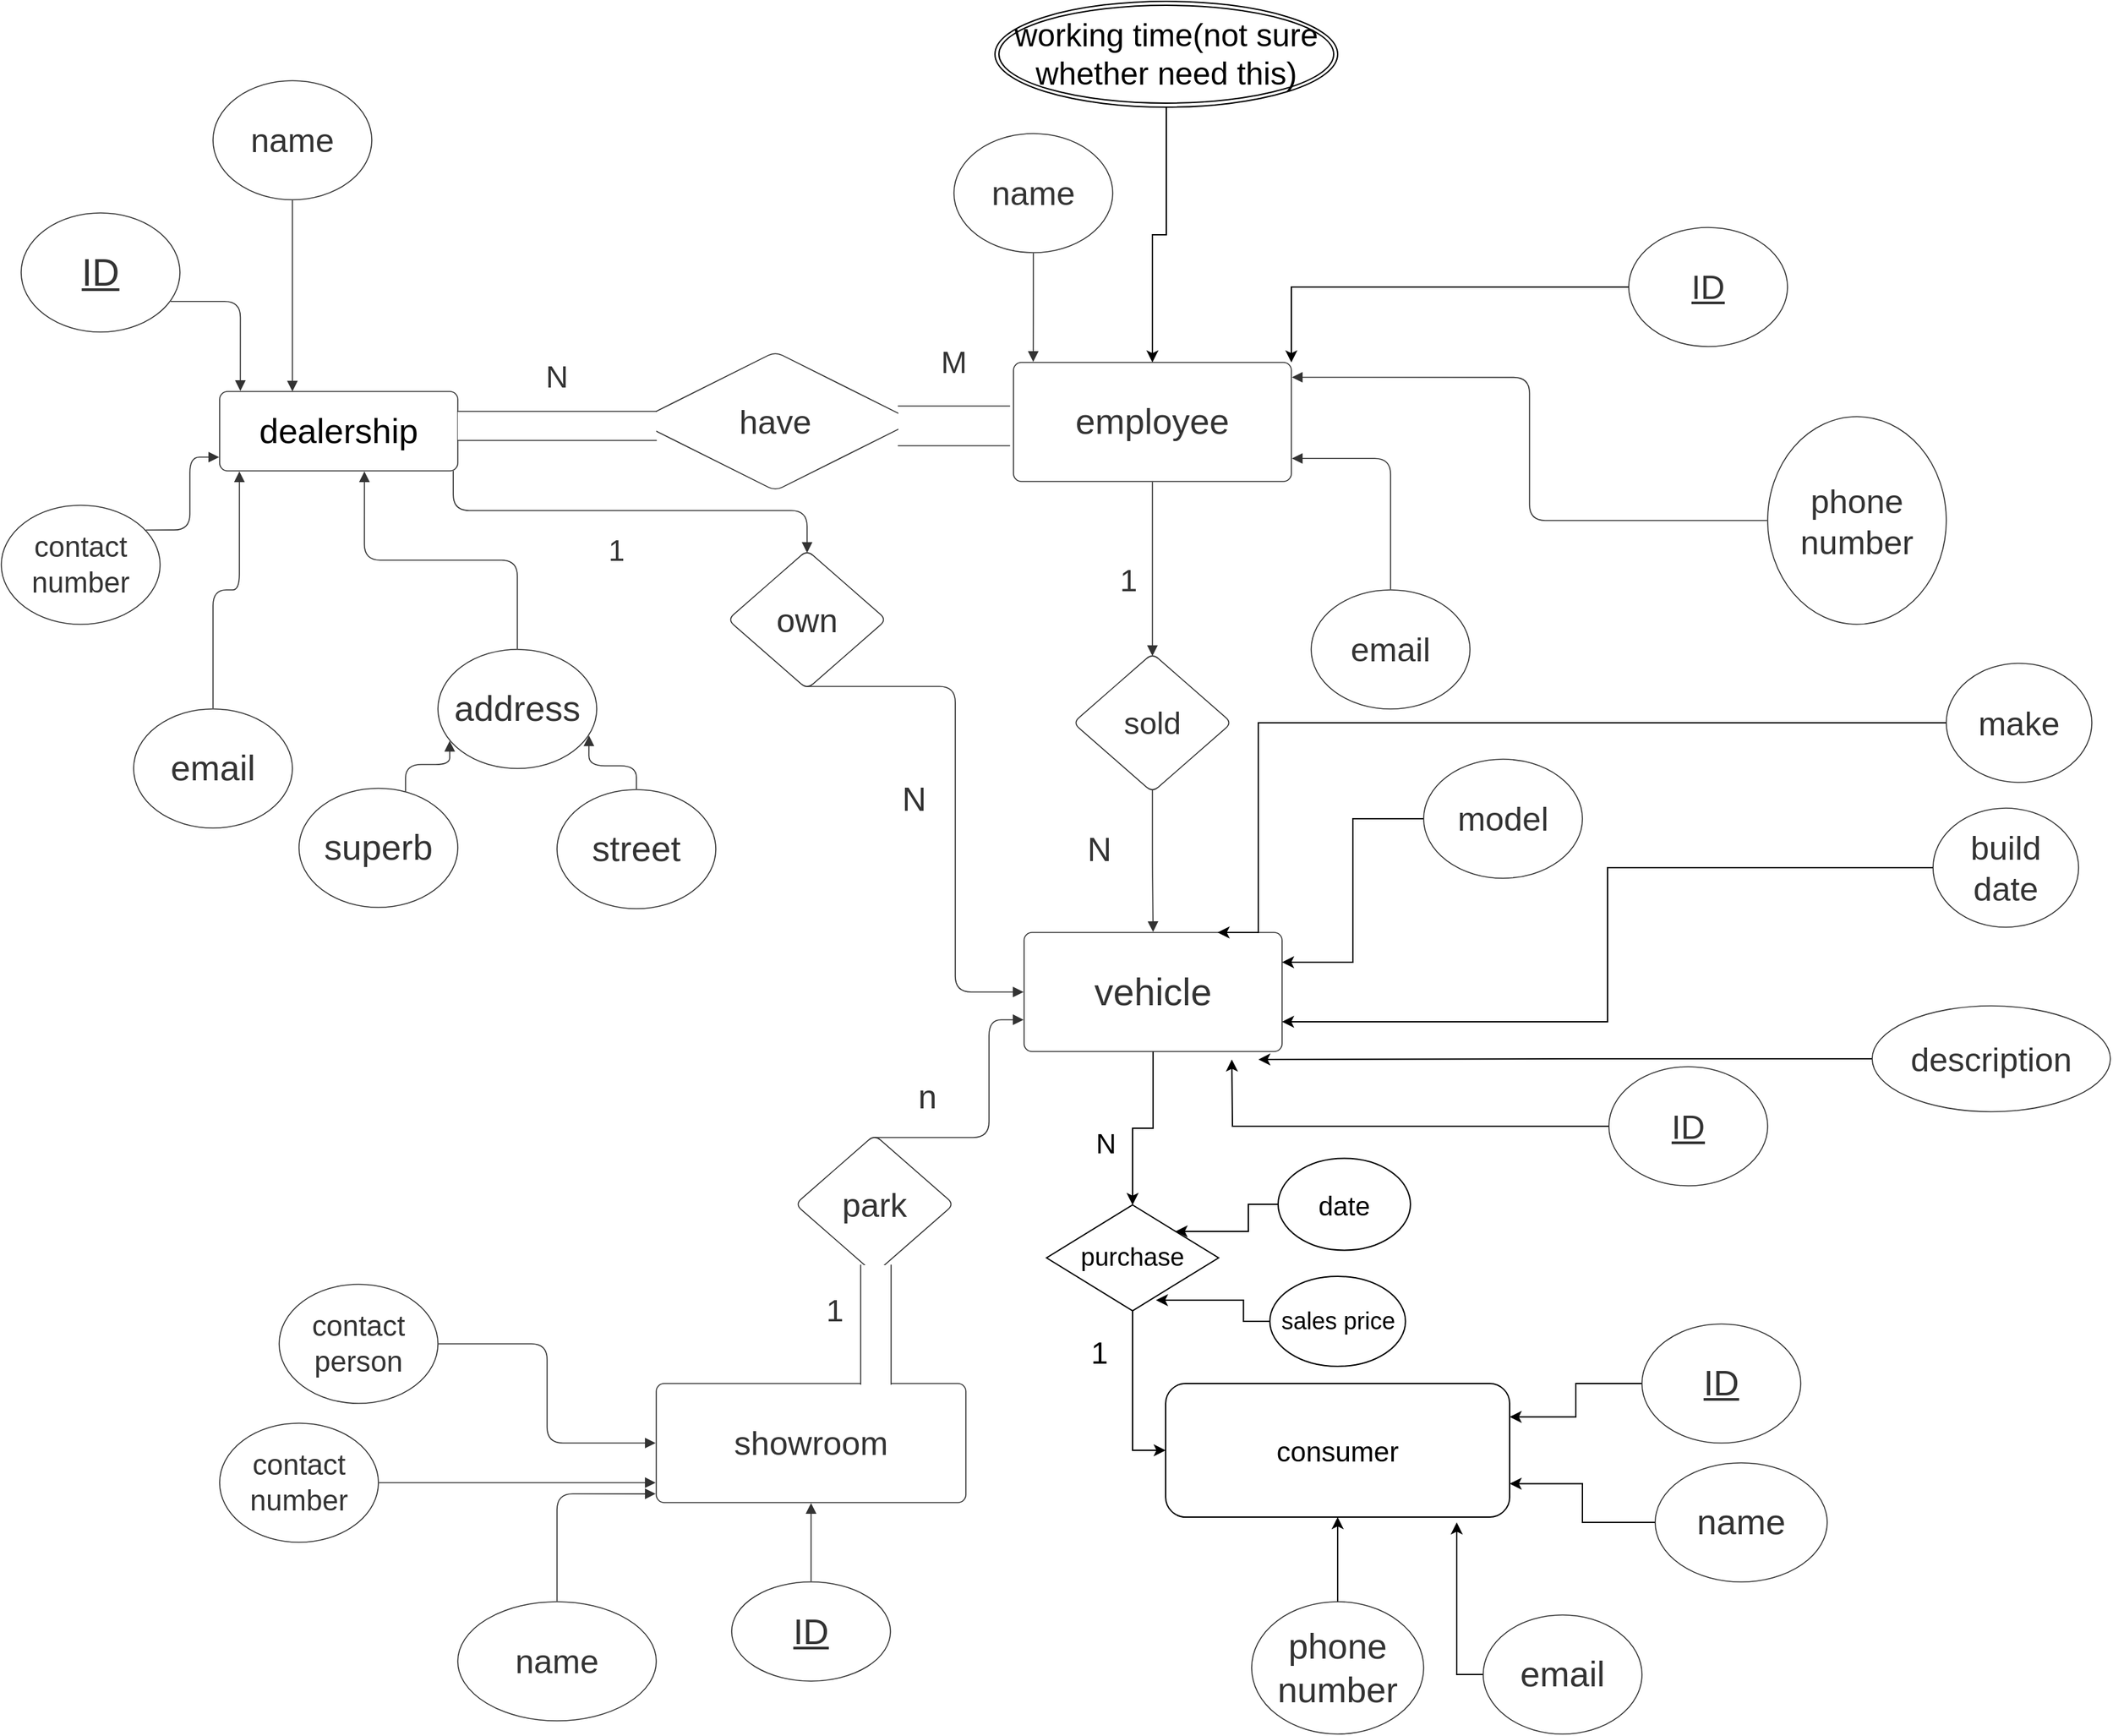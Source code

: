<mxfile compressed="true" version="14.4.3" type="github"><diagram id="wsiLkzua03WePFZRfwL0" name="Page-1"><mxGraphModel dx="1730" dy="967" grid="1" gridSize="10" guides="1" tooltips="1" connect="1" arrows="1" fold="1" page="1" pageScale="1" pageWidth="827" pageHeight="1169" math="0" shadow="0"><root><mxCell id="0"/><mxCell id="1" parent="0"/><UserObject label="dealership" lucidchartObjectId="pW.evRdNiLaB" id="jQh92n2sM1RkRJzgxfk3-35"><mxCell style="html=1;overflow=block;blockSpacing=1;whiteSpace=wrap;;whiteSpace=wrap;fontSize=26;fontColor=#000000;align=center;spacing=3.8;strokeColor=#333333;strokeOpacity=100;fillOpacity=100;rounded=1;absoluteArcSize=1;arcSize=12;fillColor=#ffffff;strokeWidth=0.8;" parent="1" vertex="1"><mxGeometry x="225" y="345" width="180" height="60" as="geometry"/></mxCell></UserObject><UserObject label="have" lucidchartObjectId="3Z.eFzX2._P_" id="jQh92n2sM1RkRJzgxfk3-36"><mxCell style="html=1;overflow=block;blockSpacing=1;whiteSpace=wrap;shape=rhombus;whiteSpace=wrap;fontSize=25.2;fontColor=#333333;align=center;spacing=3.8;strokeColor=#333333;strokeOpacity=100;fillOpacity=100;rounded=1;absoluteArcSize=1;arcSize=12;fillColor=#ffffff;strokeWidth=0.8;" parent="1" vertex="1"><mxGeometry x="540" y="315" width="210" height="105" as="geometry"/></mxCell></UserObject><UserObject label="" lucidchartObjectId="S0.e54U915XM" id="jQh92n2sM1RkRJzgxfk3-37"><mxCell style="html=1;overflow=block;blockSpacing=1;whiteSpace=wrap;shape=partialRectangle;right=0;left=0;whiteSpace=wrap;fontSize=13;align=center;spacing=0;strokeColor=#333333;strokeOpacity=100;fillOpacity=100;rounded=1;absoluteArcSize=1;arcSize=12;fillColor=#ffffff;strokeWidth=0.8;" parent="1" vertex="1"><mxGeometry x="405" y="360" width="150" height="22" as="geometry"/></mxCell></UserObject><UserObject label="name" lucidchartObjectId="M1.ex3tFfidG" id="jQh92n2sM1RkRJzgxfk3-38"><mxCell style="html=1;overflow=block;blockSpacing=1;whiteSpace=wrap;ellipse;whiteSpace=wrap;fontSize=25.2;fontColor=#333333;align=center;spacing=3.8;strokeColor=#333333;strokeOpacity=100;fillOpacity=100;rounded=1;absoluteArcSize=1;arcSize=12;fillColor=#ffffff;strokeWidth=0.8;" parent="1" vertex="1"><mxGeometry x="220" y="110" width="120" height="90" as="geometry"/></mxCell></UserObject><UserObject label="ID" lucidchartObjectId="S1.e~-xtqCdA" id="jQh92n2sM1RkRJzgxfk3-39"><mxCell style="html=1;overflow=block;blockSpacing=1;whiteSpace=wrap;ellipse;whiteSpace=wrap;fontSize=28.5;fontColor=#333333;fontStyle=4;align=center;spacing=3.8;strokeColor=#333333;strokeOpacity=100;fillOpacity=100;rounded=1;absoluteArcSize=1;arcSize=12;fillColor=#ffffff;strokeWidth=0.8;" parent="1" vertex="1"><mxGeometry x="75" y="210" width="120" height="90" as="geometry"/></mxCell></UserObject><UserObject label="contact number" lucidchartObjectId="S1.eEDJk-1Do" id="jQh92n2sM1RkRJzgxfk3-40"><mxCell style="html=1;overflow=block;blockSpacing=1;whiteSpace=wrap;ellipse;whiteSpace=wrap;fontSize=21.8;fontColor=#333333;align=center;spacing=3.8;strokeColor=#333333;strokeOpacity=100;fillOpacity=100;rounded=1;absoluteArcSize=1;arcSize=12;fillColor=#ffffff;strokeWidth=0.8;" parent="1" vertex="1"><mxGeometry x="60" y="431" width="120" height="90" as="geometry"/></mxCell></UserObject><UserObject label="" lucidchartObjectId="j2.e.~S-O51h" id="jQh92n2sM1RkRJzgxfk3-41"><mxCell style="html=1;jettySize=18;whiteSpace=wrap;fontSize=13;strokeColor=#333333;strokeOpacity=100;strokeWidth=0.8;rounded=1;arcSize=24;edgeStyle=orthogonalEdgeStyle;startArrow=none;;endArrow=block;endFill=1;;exitX=0.941;exitY=0.743;exitPerimeter=0;entryX=0.087;entryY=-0.006;entryPerimeter=0;" parent="1" source="jQh92n2sM1RkRJzgxfk3-39" target="jQh92n2sM1RkRJzgxfk3-35" edge="1"><mxGeometry width="100" height="100" relative="1" as="geometry"><Array as="points"/></mxGeometry></mxCell></UserObject><UserObject label="" lucidchartObjectId="m2.etJZYQJmL" id="jQh92n2sM1RkRJzgxfk3-42"><mxCell style="html=1;jettySize=18;whiteSpace=wrap;fontSize=13;strokeColor=#333333;strokeOpacity=100;strokeWidth=0.8;rounded=1;arcSize=24;edgeStyle=orthogonalEdgeStyle;startArrow=none;;endArrow=block;endFill=1;;exitX=0.5;exitY=1.004;exitPerimeter=0;" parent="1" source="jQh92n2sM1RkRJzgxfk3-38" edge="1"><mxGeometry width="100" height="100" relative="1" as="geometry"><Array as="points"/><mxPoint x="280" y="345" as="targetPoint"/></mxGeometry></mxCell></UserObject><UserObject label="" lucidchartObjectId="o2.e_FLLrS1x" id="jQh92n2sM1RkRJzgxfk3-43"><mxCell style="html=1;jettySize=18;whiteSpace=wrap;fontSize=13;strokeColor=#333333;strokeOpacity=100;strokeWidth=0.8;rounded=1;arcSize=24;edgeStyle=orthogonalEdgeStyle;startArrow=none;;endArrow=block;endFill=1;;exitX=0.91;exitY=0.208;exitPerimeter=0;entryX=-0.002;entryY=0.827;entryPerimeter=0;" parent="1" source="jQh92n2sM1RkRJzgxfk3-40" target="jQh92n2sM1RkRJzgxfk3-35" edge="1"><mxGeometry width="100" height="100" relative="1" as="geometry"><Array as="points"/></mxGeometry></mxCell></UserObject><UserObject label="email" lucidchartObjectId="w3.ek_q2.u-R" id="jQh92n2sM1RkRJzgxfk3-44"><mxCell style="html=1;overflow=block;blockSpacing=1;whiteSpace=wrap;ellipse;whiteSpace=wrap;fontSize=26.8;fontColor=#333333;align=center;spacing=3.8;strokeColor=#333333;strokeOpacity=100;fillOpacity=100;rounded=1;absoluteArcSize=1;arcSize=12;fillColor=#ffffff;strokeWidth=0.8;" parent="1" vertex="1"><mxGeometry x="160" y="585" width="120" height="90" as="geometry"/></mxCell></UserObject><UserObject label="address" lucidchartObjectId="w3.ei6V6ADJJ" id="jQh92n2sM1RkRJzgxfk3-45"><mxCell style="html=1;overflow=block;blockSpacing=1;whiteSpace=wrap;ellipse;whiteSpace=wrap;fontSize=26.8;fontColor=#333333;align=center;spacing=3.8;strokeColor=#333333;strokeOpacity=100;fillOpacity=100;rounded=1;absoluteArcSize=1;arcSize=12;fillColor=#ffffff;strokeWidth=0.8;" parent="1" vertex="1"><mxGeometry x="390" y="540" width="120" height="90" as="geometry"/></mxCell></UserObject><UserObject label="" lucidchartObjectId="W3.eaIsW6g4y" id="jQh92n2sM1RkRJzgxfk3-46"><mxCell style="html=1;jettySize=18;whiteSpace=wrap;fontSize=13;strokeColor=#333333;strokeOpacity=100;strokeWidth=0.8;rounded=1;arcSize=24;edgeStyle=orthogonalEdgeStyle;startArrow=none;;endArrow=block;endFill=1;;exitX=0.5;exitY=-0.004;exitPerimeter=0;entryX=0.083;entryY=1.006;entryPerimeter=0;" parent="1" source="jQh92n2sM1RkRJzgxfk3-44" target="jQh92n2sM1RkRJzgxfk3-35" edge="1"><mxGeometry width="100" height="100" relative="1" as="geometry"><Array as="points"/></mxGeometry></mxCell></UserObject><UserObject label="" lucidchartObjectId="03.e4Td~cQEk" id="jQh92n2sM1RkRJzgxfk3-47"><mxCell style="html=1;jettySize=18;whiteSpace=wrap;fontSize=13;strokeColor=#333333;strokeOpacity=100;strokeWidth=0.8;rounded=1;arcSize=24;edgeStyle=orthogonalEdgeStyle;startArrow=none;;endArrow=block;endFill=1;;exitX=0.5;exitY=-0.004;exitPerimeter=0;entryX=0.608;entryY=1.006;entryPerimeter=0;" parent="1" source="jQh92n2sM1RkRJzgxfk3-45" target="jQh92n2sM1RkRJzgxfk3-35" edge="1"><mxGeometry width="100" height="100" relative="1" as="geometry"><Array as="points"/></mxGeometry></mxCell></UserObject><UserObject label="superb" lucidchartObjectId="w5.e0JowXJe6" id="jQh92n2sM1RkRJzgxfk3-48"><mxCell style="html=1;overflow=block;blockSpacing=1;whiteSpace=wrap;ellipse;whiteSpace=wrap;fontSize=26.8;fontColor=#333333;align=center;spacing=3.8;strokeColor=#333333;strokeOpacity=100;fillOpacity=100;rounded=1;absoluteArcSize=1;arcSize=12;fillColor=#ffffff;strokeWidth=0.8;" parent="1" vertex="1"><mxGeometry x="285" y="645" width="120" height="90" as="geometry"/></mxCell></UserObject><UserObject label="street" lucidchartObjectId="w5.eH4u021p-" id="jQh92n2sM1RkRJzgxfk3-49"><mxCell style="html=1;overflow=block;blockSpacing=1;whiteSpace=wrap;ellipse;whiteSpace=wrap;fontSize=26.8;fontColor=#333333;align=center;spacing=3.8;strokeColor=#333333;strokeOpacity=100;fillOpacity=100;rounded=1;absoluteArcSize=1;arcSize=12;fillColor=#ffffff;strokeWidth=0.8;" parent="1" vertex="1"><mxGeometry x="480" y="646" width="120" height="90" as="geometry"/></mxCell></UserObject><UserObject label="" lucidchartObjectId="N5.eKm9ay9Cd" id="jQh92n2sM1RkRJzgxfk3-50"><mxCell style="html=1;jettySize=18;whiteSpace=wrap;fontSize=13;strokeColor=#333333;strokeOpacity=100;strokeWidth=0.8;rounded=1;arcSize=24;edgeStyle=orthogonalEdgeStyle;startArrow=none;;endArrow=block;endFill=1;;exitX=0.671;exitY=0.026;exitPerimeter=0;entryX=0.074;entryY=0.768;entryPerimeter=0;" parent="1" source="jQh92n2sM1RkRJzgxfk3-48" target="jQh92n2sM1RkRJzgxfk3-45" edge="1"><mxGeometry width="100" height="100" relative="1" as="geometry"><Array as="points"/></mxGeometry></mxCell></UserObject><UserObject label="" lucidchartObjectId="P5.e8~6sJzn_" id="jQh92n2sM1RkRJzgxfk3-51"><mxCell style="html=1;jettySize=18;whiteSpace=wrap;fontSize=13;strokeColor=#333333;strokeOpacity=100;strokeWidth=0.8;rounded=1;arcSize=24;edgeStyle=orthogonalEdgeStyle;startArrow=none;;endArrow=block;endFill=1;;exitX=0.5;exitY=-0.004;exitPerimeter=0;entryX=0.951;entryY=0.723;entryPerimeter=0;" parent="1" source="jQh92n2sM1RkRJzgxfk3-49" target="jQh92n2sM1RkRJzgxfk3-45" edge="1"><mxGeometry width="100" height="100" relative="1" as="geometry"><Array as="points"/></mxGeometry></mxCell></UserObject><UserObject label="employee" lucidchartObjectId="A6.eMcZ89faj" id="jQh92n2sM1RkRJzgxfk3-52"><mxCell style="html=1;overflow=block;blockSpacing=1;whiteSpace=wrap;;whiteSpace=wrap;fontSize=26.8;fontColor=#333333;align=center;spacing=3.8;strokeColor=#333333;strokeOpacity=100;fillOpacity=100;rounded=1;absoluteArcSize=1;arcSize=12;fillColor=#ffffff;strokeWidth=0.8;" parent="1" vertex="1"><mxGeometry x="825" y="323" width="210" height="90" as="geometry"/></mxCell></UserObject><UserObject label="phone number" lucidchartObjectId="-7.eYbdwmokW" id="jQh92n2sM1RkRJzgxfk3-53"><mxCell style="html=1;overflow=block;blockSpacing=1;whiteSpace=wrap;ellipse;whiteSpace=wrap;fontSize=25.2;fontColor=#333333;align=center;spacing=3.8;strokeColor=#333333;strokeOpacity=100;fillOpacity=100;rounded=1;absoluteArcSize=1;arcSize=12;fillColor=#ffffff;strokeWidth=0.8;" parent="1" vertex="1"><mxGeometry x="1395" y="364" width="135" height="157" as="geometry"/></mxCell></UserObject><UserObject label="name" lucidchartObjectId="_7.ei-V9S7Zf" id="jQh92n2sM1RkRJzgxfk3-54"><mxCell style="html=1;overflow=block;blockSpacing=1;whiteSpace=wrap;ellipse;whiteSpace=wrap;fontSize=25.2;fontColor=#333333;align=center;spacing=3.8;strokeColor=#333333;strokeOpacity=100;fillOpacity=100;rounded=1;absoluteArcSize=1;arcSize=12;fillColor=#ffffff;strokeWidth=0.8;" parent="1" vertex="1"><mxGeometry x="780" y="150" width="120" height="90" as="geometry"/></mxCell></UserObject><mxCell id="Tyrosy7OpjROX-D213TS-10" style="edgeStyle=orthogonalEdgeStyle;rounded=0;orthogonalLoop=1;jettySize=auto;html=1;entryX=1;entryY=0;entryDx=0;entryDy=0;" parent="1" source="jQh92n2sM1RkRJzgxfk3-55" target="jQh92n2sM1RkRJzgxfk3-52" edge="1"><mxGeometry relative="1" as="geometry"/></mxCell><UserObject label="ID" lucidchartObjectId="_7.egK0igyg5" id="jQh92n2sM1RkRJzgxfk3-55"><mxCell style="html=1;overflow=block;blockSpacing=1;whiteSpace=wrap;ellipse;whiteSpace=wrap;fontSize=25.2;fontColor=#333333;fontStyle=4;align=center;spacing=3.8;strokeColor=#333333;strokeOpacity=100;fillOpacity=100;rounded=1;absoluteArcSize=1;arcSize=12;fillColor=#ffffff;strokeWidth=0.8;" parent="1" vertex="1"><mxGeometry x="1290" y="221" width="120" height="90" as="geometry"/></mxCell></UserObject><UserObject label="" lucidchartObjectId="n8.eD0uzbk7i" id="jQh92n2sM1RkRJzgxfk3-56"><mxCell style="html=1;jettySize=18;whiteSpace=wrap;fontSize=13;strokeColor=#333333;strokeOpacity=100;strokeWidth=0.8;rounded=1;arcSize=24;edgeStyle=orthogonalEdgeStyle;startArrow=none;;endArrow=block;endFill=1;;exitX=0.5;exitY=1.004;exitPerimeter=0;entryX=0.071;entryY=-0.004;entryPerimeter=0;" parent="1" source="jQh92n2sM1RkRJzgxfk3-54" target="jQh92n2sM1RkRJzgxfk3-52" edge="1"><mxGeometry width="100" height="100" relative="1" as="geometry"><Array as="points"/></mxGeometry></mxCell></UserObject><UserObject label="email" lucidchartObjectId="J8.eF0yAjRCl" id="jQh92n2sM1RkRJzgxfk3-58"><mxCell style="html=1;overflow=block;blockSpacing=1;whiteSpace=wrap;ellipse;whiteSpace=wrap;fontSize=25.2;fontColor=#333333;align=center;spacing=3.8;strokeColor=#333333;strokeOpacity=100;fillOpacity=100;rounded=1;absoluteArcSize=1;arcSize=12;fillColor=#ffffff;strokeWidth=0.8;" parent="1" vertex="1"><mxGeometry x="1050" y="495" width="120" height="90" as="geometry"/></mxCell></UserObject><UserObject label="" lucidchartObjectId="O8.e3~mic8Kp" id="jQh92n2sM1RkRJzgxfk3-59"><mxCell style="html=1;jettySize=18;whiteSpace=wrap;fontSize=13;strokeColor=#333333;strokeOpacity=100;strokeWidth=0.8;rounded=1;arcSize=24;edgeStyle=orthogonalEdgeStyle;startArrow=none;;endArrow=block;endFill=1;;exitX=-0.003;exitY=0.5;exitPerimeter=0;entryX=1.002;entryY=0.125;entryPerimeter=0;" parent="1" source="jQh92n2sM1RkRJzgxfk3-53" target="jQh92n2sM1RkRJzgxfk3-52" edge="1"><mxGeometry width="100" height="100" relative="1" as="geometry"><Array as="points"/></mxGeometry></mxCell></UserObject><UserObject label="" lucidchartObjectId="R8.eDTQ_FR2." id="jQh92n2sM1RkRJzgxfk3-60"><mxCell style="html=1;jettySize=18;whiteSpace=wrap;fontSize=13;strokeColor=#333333;strokeOpacity=100;strokeWidth=0.8;rounded=1;arcSize=24;edgeStyle=orthogonalEdgeStyle;startArrow=none;;endArrow=block;endFill=1;;exitX=0.5;exitY=-0.004;exitPerimeter=0;entryX=1.002;entryY=0.807;entryPerimeter=0;" parent="1" source="jQh92n2sM1RkRJzgxfk3-58" target="jQh92n2sM1RkRJzgxfk3-52" edge="1"><mxGeometry width="100" height="100" relative="1" as="geometry"><Array as="points"/></mxGeometry></mxCell></UserObject><UserObject label="N" lucidchartObjectId="t9.ewU4IhKmj" id="jQh92n2sM1RkRJzgxfk3-61"><mxCell style="html=1;overflow=block;blockSpacing=1;whiteSpace=wrap;;whiteSpace=wrap;fontSize=23.5;fontColor=#333333;align=center;spacing=3.8;strokeOpacity=0;fillOpacity=0;rounded=1;absoluteArcSize=1;arcSize=12;fillColor=#ffffff;strokeWidth=0.8;" parent="1" vertex="1"><mxGeometry x="390" y="311" width="180" height="45" as="geometry"/></mxCell></UserObject><UserObject label="M" lucidchartObjectId="O-.ey96D_Jqe" id="jQh92n2sM1RkRJzgxfk3-62"><mxCell style="html=1;overflow=block;blockSpacing=1;whiteSpace=wrap;;whiteSpace=wrap;fontSize=23.5;fontColor=#333333;align=center;spacing=3.8;strokeOpacity=0;fillOpacity=0;rounded=1;absoluteArcSize=1;arcSize=12;fillColor=#ffffff;strokeWidth=0.8;" parent="1" vertex="1"><mxGeometry x="690" y="300" width="180" height="45" as="geometry"/></mxCell></UserObject><UserObject label="sold " lucidchartObjectId="e..ephbX9Gx7" id="jQh92n2sM1RkRJzgxfk3-63"><mxCell style="html=1;overflow=block;blockSpacing=1;whiteSpace=wrap;shape=rhombus;whiteSpace=wrap;fontSize=23.5;fontColor=#333333;align=center;spacing=3.8;strokeColor=#333333;strokeOpacity=100;fillOpacity=100;rounded=1;absoluteArcSize=1;arcSize=12;fillColor=#ffffff;strokeWidth=0.8;" parent="1" vertex="1"><mxGeometry x="870" y="543" width="120" height="105" as="geometry"/></mxCell></UserObject><UserObject label="" lucidchartObjectId="G..eeRZCehdf" id="jQh92n2sM1RkRJzgxfk3-64"><mxCell style="html=1;jettySize=18;whiteSpace=wrap;fontSize=13;strokeColor=#333333;strokeOpacity=100;strokeWidth=0.8;rounded=1;arcSize=24;edgeStyle=orthogonalEdgeStyle;startArrow=none;;endArrow=block;endFill=1;;exitX=0.5;exitY=1.004;exitPerimeter=0;entryX=0.5;entryY=0.019;entryPerimeter=0;" parent="1" source="jQh92n2sM1RkRJzgxfk3-52" target="jQh92n2sM1RkRJzgxfk3-63" edge="1"><mxGeometry width="100" height="100" relative="1" as="geometry"><Array as="points"/></mxGeometry></mxCell></UserObject><mxCell id="jQh92n2sM1RkRJzgxfk3-114" style="edgeStyle=orthogonalEdgeStyle;rounded=0;orthogonalLoop=1;jettySize=auto;html=1;entryX=0.5;entryY=0;entryDx=0;entryDy=0;" parent="1" source="jQh92n2sM1RkRJzgxfk3-65" target="jQh92n2sM1RkRJzgxfk3-113" edge="1"><mxGeometry relative="1" as="geometry"/></mxCell><UserObject label="vehicle" lucidchartObjectId="W..eDz8qQ3Hi" id="jQh92n2sM1RkRJzgxfk3-65"><mxCell style="html=1;overflow=block;blockSpacing=1;whiteSpace=wrap;;whiteSpace=wrap;fontSize=28.5;fontColor=#333333;align=center;spacing=3.8;strokeColor=#333333;strokeOpacity=100;fillOpacity=100;rounded=1;absoluteArcSize=1;arcSize=12;fillColor=#ffffff;strokeWidth=0.8;" parent="1" vertex="1"><mxGeometry x="833" y="754" width="195" height="90" as="geometry"/></mxCell></UserObject><UserObject label="" lucidchartObjectId="F~.eSY9hvX35" id="jQh92n2sM1RkRJzgxfk3-66"><mxCell style="html=1;jettySize=18;whiteSpace=wrap;fontSize=13;strokeColor=#333333;strokeOpacity=100;strokeWidth=0.8;rounded=1;arcSize=24;edgeStyle=orthogonalEdgeStyle;startArrow=none;;endArrow=block;endFill=1;;exitX=0.5;exitY=0.981;exitPerimeter=0;entryX=0.5;entryY=-0.004;entryPerimeter=0;" parent="1" source="jQh92n2sM1RkRJzgxfk3-63" target="jQh92n2sM1RkRJzgxfk3-65" edge="1"><mxGeometry width="100" height="100" relative="1" as="geometry"><Array as="points"/></mxGeometry></mxCell></UserObject><UserObject label="1" lucidchartObjectId="K~.ew0BPBfI9" id="jQh92n2sM1RkRJzgxfk3-67"><mxCell style="html=1;overflow=block;blockSpacing=1;whiteSpace=wrap;;whiteSpace=wrap;fontSize=23.5;fontColor=#333333;align=center;spacing=3.8;strokeOpacity=0;fillOpacity=0;rounded=1;absoluteArcSize=1;arcSize=12;fillColor=#ffffff;strokeWidth=0.8;" parent="1" vertex="1"><mxGeometry x="822" y="465" width="180" height="45" as="geometry"/></mxCell></UserObject><UserObject label="N" lucidchartObjectId="U~.eEdxYOtPp" id="jQh92n2sM1RkRJzgxfk3-68"><mxCell style="html=1;overflow=block;blockSpacing=1;whiteSpace=wrap;;whiteSpace=wrap;fontSize=25.2;fontColor=#333333;align=center;spacing=3.8;strokeOpacity=0;fillOpacity=0;rounded=1;absoluteArcSize=1;arcSize=12;fillColor=#ffffff;strokeWidth=0.8;" parent="1" vertex="1"><mxGeometry x="800" y="668" width="180" height="45" as="geometry"/></mxCell></UserObject><UserObject label="own" lucidchartObjectId="Db~eetmYiF4q" id="jQh92n2sM1RkRJzgxfk3-69"><mxCell style="html=1;overflow=block;blockSpacing=1;whiteSpace=wrap;shape=rhombus;whiteSpace=wrap;fontSize=25.2;fontColor=#333333;align=center;spacing=3.8;strokeColor=#333333;strokeOpacity=100;fillOpacity=100;rounded=1;absoluteArcSize=1;arcSize=12;fillColor=#ffffff;strokeWidth=0.8;" parent="1" vertex="1"><mxGeometry x="609" y="465" width="120" height="105" as="geometry"/></mxCell></UserObject><UserObject label="" lucidchartObjectId="Wb~e~qnB~G-1" id="jQh92n2sM1RkRJzgxfk3-70"><mxCell style="html=1;jettySize=18;whiteSpace=wrap;fontSize=13;strokeColor=#333333;strokeOpacity=100;strokeWidth=0.8;rounded=1;arcSize=24;edgeStyle=orthogonalEdgeStyle;startArrow=none;;endArrow=block;endFill=1;;exitX=0.981;exitY=0.997;exitPerimeter=0;entryX=0.5;entryY=0.019;entryPerimeter=0;" parent="1" source="jQh92n2sM1RkRJzgxfk3-35" target="jQh92n2sM1RkRJzgxfk3-69" edge="1"><mxGeometry width="100" height="100" relative="1" as="geometry"><Array as="points"/></mxGeometry></mxCell></UserObject><UserObject label="" lucidchartObjectId="7b~edS5fRX~u" id="jQh92n2sM1RkRJzgxfk3-71"><mxCell style="html=1;jettySize=18;whiteSpace=wrap;fontSize=13;strokeColor=#333333;strokeOpacity=100;strokeWidth=0.8;rounded=1;arcSize=24;edgeStyle=orthogonalEdgeStyle;startArrow=none;;endArrow=block;endFill=1;;exitX=0.5;exitY=0.981;exitPerimeter=0;entryX=-0.002;entryY=0.5;entryPerimeter=0;" parent="1" source="jQh92n2sM1RkRJzgxfk3-69" target="jQh92n2sM1RkRJzgxfk3-65" edge="1"><mxGeometry width="100" height="100" relative="1" as="geometry"><Array as="points"/></mxGeometry></mxCell></UserObject><UserObject label="1" lucidchartObjectId="jc~eCV4YAbyk" id="jQh92n2sM1RkRJzgxfk3-72"><mxCell style="html=1;overflow=block;blockSpacing=1;whiteSpace=wrap;;whiteSpace=wrap;fontSize=21.8;fontColor=#333333;align=center;spacing=3.8;strokeOpacity=0;fillOpacity=0;rounded=1;absoluteArcSize=1;arcSize=12;fillColor=#ffffff;strokeWidth=0.8;" parent="1" vertex="1"><mxGeometry x="435" y="443" width="180" height="45" as="geometry"/></mxCell></UserObject><UserObject label="N" lucidchartObjectId="nc~e8zBb4RhD" id="jQh92n2sM1RkRJzgxfk3-73"><mxCell style="html=1;overflow=block;blockSpacing=1;whiteSpace=wrap;;whiteSpace=wrap;fontSize=25.2;fontColor=#333333;align=center;spacing=3.8;strokeOpacity=0;fillOpacity=0;rounded=1;absoluteArcSize=1;arcSize=12;fillColor=#ffffff;strokeWidth=0.8;" parent="1" vertex="1"><mxGeometry x="660" y="630" width="180" height="45" as="geometry"/></mxCell></UserObject><UserObject label="showroom" lucidchartObjectId="Nq~e.EFPAQFR" id="jQh92n2sM1RkRJzgxfk3-74"><mxCell style="html=1;overflow=block;blockSpacing=1;whiteSpace=wrap;;whiteSpace=wrap;fontSize=25.2;fontColor=#333333;align=center;spacing=3.8;strokeColor=#333333;strokeOpacity=100;fillOpacity=100;rounded=1;absoluteArcSize=1;arcSize=12;fillColor=#ffffff;strokeWidth=0.8;" parent="1" vertex="1"><mxGeometry x="555" y="1095" width="234" height="90" as="geometry"/></mxCell></UserObject><UserObject label="contact person" lucidchartObjectId="ar~eRlunj-pu" id="jQh92n2sM1RkRJzgxfk3-75"><mxCell style="html=1;overflow=block;blockSpacing=1;whiteSpace=wrap;ellipse;whiteSpace=wrap;fontSize=21.8;fontColor=#333333;align=center;spacing=3.8;strokeColor=#333333;strokeOpacity=100;fillOpacity=100;rounded=1;absoluteArcSize=1;arcSize=12;fillColor=#ffffff;strokeWidth=0.8;" parent="1" vertex="1"><mxGeometry x="270" y="1020" width="120" height="90" as="geometry"/></mxCell></UserObject><UserObject label="ID" lucidchartObjectId="dr~eGATyYc2W" id="jQh92n2sM1RkRJzgxfk3-76"><mxCell style="html=1;overflow=block;blockSpacing=1;whiteSpace=wrap;ellipse;whiteSpace=wrap;fontSize=26.8;fontColor=#333333;fontStyle=4;align=center;spacing=3.8;strokeColor=#333333;strokeOpacity=100;fillOpacity=100;rounded=1;absoluteArcSize=1;arcSize=12;fillColor=#ffffff;strokeWidth=0.8;" parent="1" vertex="1"><mxGeometry x="612" y="1245" width="120" height="75" as="geometry"/></mxCell></UserObject><UserObject label="name" lucidchartObjectId="er~e3pFw7BZX" id="jQh92n2sM1RkRJzgxfk3-77"><mxCell style="html=1;overflow=block;blockSpacing=1;whiteSpace=wrap;ellipse;whiteSpace=wrap;fontSize=25.2;fontColor=#333333;align=center;spacing=3.8;strokeColor=#333333;strokeOpacity=100;fillOpacity=100;rounded=1;absoluteArcSize=1;arcSize=12;fillColor=#ffffff;strokeWidth=0.8;" parent="1" vertex="1"><mxGeometry x="405" y="1260" width="150" height="90" as="geometry"/></mxCell></UserObject><UserObject label="" lucidchartObjectId="3s~eJpqCCnya" id="jQh92n2sM1RkRJzgxfk3-78"><mxCell style="html=1;jettySize=18;whiteSpace=wrap;fontSize=13;strokeColor=#333333;strokeOpacity=100;strokeWidth=0.8;rounded=1;arcSize=24;edgeStyle=orthogonalEdgeStyle;startArrow=none;;endArrow=block;endFill=1;;exitX=0.5;exitY=-0.004;exitPerimeter=0;entryX=-0.002;entryY=0.927;entryPerimeter=0;" parent="1" source="jQh92n2sM1RkRJzgxfk3-77" target="jQh92n2sM1RkRJzgxfk3-74" edge="1"><mxGeometry width="100" height="100" relative="1" as="geometry"><Array as="points"/></mxGeometry></mxCell></UserObject><UserObject label="" lucidchartObjectId="_s~eeR.tPQaQ" id="jQh92n2sM1RkRJzgxfk3-79"><mxCell style="html=1;jettySize=18;whiteSpace=wrap;fontSize=13;strokeColor=#333333;strokeOpacity=100;strokeWidth=0.8;rounded=1;arcSize=24;edgeStyle=orthogonalEdgeStyle;startArrow=none;;endArrow=block;endFill=1;;exitX=0.5;exitY=-0.005;exitPerimeter=0;entryX=0.5;entryY=1.004;entryPerimeter=0;" parent="1" source="jQh92n2sM1RkRJzgxfk3-76" target="jQh92n2sM1RkRJzgxfk3-74" edge="1"><mxGeometry width="100" height="100" relative="1" as="geometry"><Array as="points"/></mxGeometry></mxCell></UserObject><UserObject label="" lucidchartObjectId="Wt~e5ku5RECb" id="jQh92n2sM1RkRJzgxfk3-80"><mxCell style="html=1;jettySize=18;whiteSpace=wrap;fontSize=13;strokeColor=#333333;strokeOpacity=100;strokeWidth=0.8;rounded=1;arcSize=24;edgeStyle=orthogonalEdgeStyle;startArrow=none;;endArrow=block;endFill=1;;exitX=1.003;exitY=0.5;exitPerimeter=0;entryX=-0.002;entryY=0.5;entryPerimeter=0;" parent="1" source="jQh92n2sM1RkRJzgxfk3-75" target="jQh92n2sM1RkRJzgxfk3-74" edge="1"><mxGeometry width="100" height="100" relative="1" as="geometry"><Array as="points"/></mxGeometry></mxCell></UserObject><UserObject label="contact number" lucidchartObjectId="2t~erSeZ0sGq" id="jQh92n2sM1RkRJzgxfk3-81"><mxCell style="html=1;overflow=block;blockSpacing=1;whiteSpace=wrap;ellipse;whiteSpace=wrap;fontSize=21.8;fontColor=#333333;align=center;spacing=3.8;strokeColor=#333333;strokeOpacity=100;fillOpacity=100;rounded=1;absoluteArcSize=1;arcSize=12;fillColor=#ffffff;strokeWidth=0.8;" parent="1" vertex="1"><mxGeometry x="225" y="1125" width="120" height="90" as="geometry"/></mxCell></UserObject><UserObject label="" lucidchartObjectId="iu~e6qRuTmtE" id="jQh92n2sM1RkRJzgxfk3-82"><mxCell style="html=1;jettySize=18;whiteSpace=wrap;fontSize=13;strokeColor=#333333;strokeOpacity=100;strokeWidth=0.8;rounded=1;arcSize=24;edgeStyle=orthogonalEdgeStyle;startArrow=none;;endArrow=block;endFill=1;;exitX=1.003;exitY=0.5;exitPerimeter=0;entryX=-0.002;entryY=0.833;entryPerimeter=0;" parent="1" source="jQh92n2sM1RkRJzgxfk3-81" target="jQh92n2sM1RkRJzgxfk3-74" edge="1"><mxGeometry width="100" height="100" relative="1" as="geometry"><Array as="points"/></mxGeometry></mxCell></UserObject><UserObject label="park" lucidchartObjectId="Hu~eMSXJQL5-" id="jQh92n2sM1RkRJzgxfk3-83"><mxCell style="html=1;overflow=block;blockSpacing=1;whiteSpace=wrap;shape=rhombus;whiteSpace=wrap;fontSize=25.2;fontColor=#333333;align=center;spacing=3.8;strokeColor=#333333;strokeOpacity=100;fillOpacity=100;rounded=1;absoluteArcSize=1;arcSize=12;fillColor=#ffffff;strokeWidth=0.8;" parent="1" vertex="1"><mxGeometry x="660" y="907" width="120" height="105" as="geometry"/></mxCell></UserObject><UserObject label="" lucidchartObjectId="Ku~ef6pHybCk" id="jQh92n2sM1RkRJzgxfk3-84"><mxCell style="html=1;jettySize=18;whiteSpace=wrap;fontSize=13;strokeColor=#333333;strokeOpacity=100;strokeWidth=0.8;rounded=1;arcSize=24;edgeStyle=orthogonalEdgeStyle;startArrow=none;;endArrow=block;endFill=1;;exitX=0.5;exitY=0.019;exitPerimeter=0;entryX=-0.002;entryY=0.733;entryPerimeter=0;" parent="1" source="jQh92n2sM1RkRJzgxfk3-83" target="jQh92n2sM1RkRJzgxfk3-65" edge="1"><mxGeometry width="100" height="100" relative="1" as="geometry"><Array as="points"/></mxGeometry></mxCell></UserObject><UserObject label="n" lucidchartObjectId="Av~eqg6oJwcu" id="jQh92n2sM1RkRJzgxfk3-85"><mxCell style="html=1;overflow=block;blockSpacing=1;whiteSpace=wrap;;whiteSpace=wrap;fontSize=25.2;fontColor=#333333;align=center;spacing=3.8;strokeOpacity=0;fillOpacity=0;rounded=1;absoluteArcSize=1;arcSize=12;fillColor=#ffffff;strokeWidth=0.8;" parent="1" vertex="1"><mxGeometry x="670" y="855.5" width="180" height="45" as="geometry"/></mxCell></UserObject><UserObject label="1" lucidchartObjectId="Ev~e2~ZZ1lnN" id="jQh92n2sM1RkRJzgxfk3-86"><mxCell style="html=1;overflow=block;blockSpacing=1;whiteSpace=wrap;;whiteSpace=wrap;fontSize=23.5;fontColor=#333333;align=center;spacing=3.8;strokeOpacity=0;fillOpacity=0;rounded=1;absoluteArcSize=1;arcSize=12;fillColor=#ffffff;strokeWidth=0.8;" parent="1" vertex="1"><mxGeometry x="600" y="1017" width="180" height="45" as="geometry"/></mxCell></UserObject><UserObject label="" lucidchartObjectId="Oy~e5dYixe93" id="jQh92n2sM1RkRJzgxfk3-87"><mxCell style="html=1;overflow=block;blockSpacing=1;whiteSpace=wrap;shape=partialRectangle;right=0;left=0;whiteSpace=wrap;fontSize=13;align=center;spacing=0;strokeColor=#333333;strokeOpacity=100;fillOpacity=100;rounded=1;absoluteArcSize=1;arcSize=12;rotation=90;fillColor=#ffffff;strokeWidth=0.8;" parent="1" vertex="1"><mxGeometry x="676" y="1039" width="90" height="23" as="geometry"/></mxCell></UserObject><UserObject label="" lucidchartObjectId="wA~eggeAP~p_" id="jQh92n2sM1RkRJzgxfk3-88"><mxCell style="html=1;overflow=block;blockSpacing=1;whiteSpace=wrap;shape=partialRectangle;right=0;left=0;whiteSpace=wrap;fontSize=13;align=center;spacing=0;strokeColor=#333333;strokeOpacity=100;fillOpacity=100;rounded=1;absoluteArcSize=1;arcSize=12;fillColor=#ffffff;strokeWidth=0.8;" parent="1" vertex="1"><mxGeometry x="738" y="356" width="84" height="30" as="geometry"/></mxCell></UserObject><mxCell id="jQh92n2sM1RkRJzgxfk3-99" style="edgeStyle=orthogonalEdgeStyle;rounded=0;orthogonalLoop=1;jettySize=auto;html=1;entryX=1;entryY=0.75;entryDx=0;entryDy=0;" parent="1" source="jQh92n2sM1RkRJzgxfk3-89" target="jQh92n2sM1RkRJzgxfk3-65" edge="1"><mxGeometry relative="1" as="geometry"/></mxCell><UserObject label="build date" lucidchartObjectId="iC~e6mNWFcpF" id="jQh92n2sM1RkRJzgxfk3-89"><mxCell style="html=1;overflow=block;blockSpacing=1;whiteSpace=wrap;ellipse;whiteSpace=wrap;fontSize=25.2;fontColor=#333333;align=center;spacing=3.8;strokeColor=#333333;strokeOpacity=100;fillOpacity=100;rounded=1;absoluteArcSize=1;arcSize=12;fillColor=#ffffff;strokeWidth=0.8;" parent="1" vertex="1"><mxGeometry x="1520" y="660" width="110" height="90" as="geometry"/></mxCell></UserObject><mxCell id="jQh92n2sM1RkRJzgxfk3-97" style="edgeStyle=orthogonalEdgeStyle;rounded=0;orthogonalLoop=1;jettySize=auto;html=1;entryX=0.75;entryY=0;entryDx=0;entryDy=0;" parent="1" source="jQh92n2sM1RkRJzgxfk3-90" target="jQh92n2sM1RkRJzgxfk3-65" edge="1"><mxGeometry relative="1" as="geometry"><Array as="points"><mxPoint x="1010" y="596"/><mxPoint x="1010" y="754"/></Array></mxGeometry></mxCell><UserObject label="make" lucidchartObjectId="iC~eE5q278bs" id="jQh92n2sM1RkRJzgxfk3-90"><mxCell style="html=1;overflow=block;blockSpacing=1;whiteSpace=wrap;ellipse;whiteSpace=wrap;fontSize=25.2;fontColor=#333333;align=center;spacing=3.8;strokeColor=#333333;strokeOpacity=100;fillOpacity=100;rounded=1;absoluteArcSize=1;arcSize=12;fillColor=#ffffff;strokeWidth=0.8;" parent="1" vertex="1"><mxGeometry x="1530" y="550.5" width="110" height="90" as="geometry"/></mxCell></UserObject><mxCell id="jQh92n2sM1RkRJzgxfk3-98" style="edgeStyle=orthogonalEdgeStyle;rounded=0;orthogonalLoop=1;jettySize=auto;html=1;entryX=1;entryY=0.25;entryDx=0;entryDy=0;" parent="1" source="jQh92n2sM1RkRJzgxfk3-95" target="jQh92n2sM1RkRJzgxfk3-65" edge="1"><mxGeometry relative="1" as="geometry"/></mxCell><UserObject label="model" lucidchartObjectId="iC~eE5q278bs" id="jQh92n2sM1RkRJzgxfk3-95"><mxCell style="html=1;overflow=block;blockSpacing=1;whiteSpace=wrap;ellipse;whiteSpace=wrap;fontSize=25.2;fontColor=#333333;align=center;spacing=3.8;strokeColor=#333333;strokeOpacity=100;fillOpacity=100;rounded=1;absoluteArcSize=1;arcSize=12;fillColor=#ffffff;strokeWidth=0.8;" parent="1" vertex="1"><mxGeometry x="1135" y="623" width="120" height="90" as="geometry"/></mxCell></UserObject><mxCell id="jQh92n2sM1RkRJzgxfk3-100" value="" style="edgeStyle=orthogonalEdgeStyle;rounded=0;orthogonalLoop=1;jettySize=auto;html=1;" parent="1" source="jQh92n2sM1RkRJzgxfk3-96" edge="1"><mxGeometry relative="1" as="geometry"><mxPoint x="990" y="850" as="targetPoint"/></mxGeometry></mxCell><UserObject label="&lt;u&gt;ID&lt;/u&gt;" lucidchartObjectId="iC~eE5q278bs" id="jQh92n2sM1RkRJzgxfk3-96"><mxCell style="html=1;overflow=block;blockSpacing=1;whiteSpace=wrap;ellipse;whiteSpace=wrap;fontSize=25.2;fontColor=#333333;align=center;spacing=3.8;strokeColor=#333333;strokeOpacity=100;fillOpacity=100;rounded=1;absoluteArcSize=1;arcSize=12;fillColor=#ffffff;strokeWidth=0.8;" parent="1" vertex="1"><mxGeometry x="1275" y="855.5" width="120" height="90" as="geometry"/></mxCell></UserObject><mxCell id="jQh92n2sM1RkRJzgxfk3-102" style="edgeStyle=orthogonalEdgeStyle;rounded=0;orthogonalLoop=1;jettySize=auto;html=1;entryX=0.908;entryY=1.067;entryDx=0;entryDy=0;entryPerimeter=0;" parent="1" source="jQh92n2sM1RkRJzgxfk3-101" target="jQh92n2sM1RkRJzgxfk3-65" edge="1"><mxGeometry relative="1" as="geometry"/></mxCell><UserObject label="description" lucidchartObjectId="iC~eE5q278bs" id="jQh92n2sM1RkRJzgxfk3-101"><mxCell style="html=1;overflow=block;blockSpacing=1;whiteSpace=wrap;ellipse;whiteSpace=wrap;fontSize=25.2;fontColor=#333333;align=center;spacing=3.8;strokeColor=#333333;strokeOpacity=100;fillOpacity=100;rounded=1;absoluteArcSize=1;arcSize=12;fillColor=#ffffff;strokeWidth=0.8;" parent="1" vertex="1"><mxGeometry x="1474" y="809.5" width="180" height="80" as="geometry"/></mxCell></UserObject><mxCell id="jQh92n2sM1RkRJzgxfk3-103" value="&lt;font style=&quot;font-size: 21px&quot;&gt;consumer&lt;/font&gt;" style="rounded=1;whiteSpace=wrap;html=1;" parent="1" vertex="1"><mxGeometry x="940" y="1095" width="260" height="101" as="geometry"/></mxCell><mxCell id="jQh92n2sM1RkRJzgxfk3-109" style="edgeStyle=orthogonalEdgeStyle;rounded=0;orthogonalLoop=1;jettySize=auto;html=1;exitX=0;exitY=0.5;exitDx=0;exitDy=0;entryX=1;entryY=0.25;entryDx=0;entryDy=0;" parent="1" source="jQh92n2sM1RkRJzgxfk3-104" target="jQh92n2sM1RkRJzgxfk3-103" edge="1"><mxGeometry relative="1" as="geometry"/></mxCell><UserObject label="&lt;u&gt;ID&lt;/u&gt;" lucidchartObjectId="w3.ek_q2.u-R" id="jQh92n2sM1RkRJzgxfk3-104"><mxCell style="html=1;overflow=block;blockSpacing=1;whiteSpace=wrap;ellipse;whiteSpace=wrap;fontSize=26.8;fontColor=#333333;align=center;spacing=3.8;strokeColor=#333333;strokeOpacity=100;fillOpacity=100;rounded=1;absoluteArcSize=1;arcSize=12;fillColor=#ffffff;strokeWidth=0.8;" parent="1" vertex="1"><mxGeometry x="1300" y="1050" width="120" height="90" as="geometry"/></mxCell></UserObject><mxCell id="jQh92n2sM1RkRJzgxfk3-111" style="edgeStyle=orthogonalEdgeStyle;rounded=0;orthogonalLoop=1;jettySize=auto;html=1;" parent="1" source="jQh92n2sM1RkRJzgxfk3-105" edge="1"><mxGeometry relative="1" as="geometry"><mxPoint x="1160" y="1200" as="targetPoint"/></mxGeometry></mxCell><UserObject label="email" lucidchartObjectId="w3.ek_q2.u-R" id="jQh92n2sM1RkRJzgxfk3-105"><mxCell style="html=1;overflow=block;blockSpacing=1;whiteSpace=wrap;ellipse;whiteSpace=wrap;fontSize=26.8;fontColor=#333333;align=center;spacing=3.8;strokeColor=#333333;strokeOpacity=100;fillOpacity=100;rounded=1;absoluteArcSize=1;arcSize=12;fillColor=#ffffff;strokeWidth=0.8;" parent="1" vertex="1"><mxGeometry x="1180" y="1270" width="120" height="90" as="geometry"/></mxCell></UserObject><mxCell id="jQh92n2sM1RkRJzgxfk3-110" style="edgeStyle=orthogonalEdgeStyle;rounded=0;orthogonalLoop=1;jettySize=auto;html=1;entryX=1;entryY=0.75;entryDx=0;entryDy=0;" parent="1" source="jQh92n2sM1RkRJzgxfk3-106" target="jQh92n2sM1RkRJzgxfk3-103" edge="1"><mxGeometry relative="1" as="geometry"/></mxCell><UserObject label="name" lucidchartObjectId="w3.ek_q2.u-R" id="jQh92n2sM1RkRJzgxfk3-106"><mxCell style="html=1;overflow=block;blockSpacing=1;whiteSpace=wrap;ellipse;whiteSpace=wrap;fontSize=26.8;fontColor=#333333;align=center;spacing=3.8;strokeColor=#333333;strokeOpacity=100;fillOpacity=100;rounded=1;absoluteArcSize=1;arcSize=12;fillColor=#ffffff;strokeWidth=0.8;" parent="1" vertex="1"><mxGeometry x="1310" y="1155" width="130" height="90" as="geometry"/></mxCell></UserObject><mxCell id="jQh92n2sM1RkRJzgxfk3-112" value="" style="edgeStyle=orthogonalEdgeStyle;rounded=0;orthogonalLoop=1;jettySize=auto;html=1;" parent="1" source="jQh92n2sM1RkRJzgxfk3-108" target="jQh92n2sM1RkRJzgxfk3-103" edge="1"><mxGeometry relative="1" as="geometry"/></mxCell><UserObject label="phone number" lucidchartObjectId="w3.ek_q2.u-R" id="jQh92n2sM1RkRJzgxfk3-108"><mxCell style="html=1;overflow=block;blockSpacing=1;whiteSpace=wrap;ellipse;whiteSpace=wrap;fontSize=26.8;fontColor=#333333;align=center;spacing=3.8;strokeColor=#333333;strokeOpacity=100;fillOpacity=100;rounded=1;absoluteArcSize=1;arcSize=12;fillColor=#ffffff;strokeWidth=0.8;" parent="1" vertex="1"><mxGeometry x="1005" y="1260" width="130" height="100" as="geometry"/></mxCell></UserObject><mxCell id="jQh92n2sM1RkRJzgxfk3-116" style="edgeStyle=orthogonalEdgeStyle;rounded=0;orthogonalLoop=1;jettySize=auto;html=1;exitX=0.5;exitY=1;exitDx=0;exitDy=0;entryX=0;entryY=0.5;entryDx=0;entryDy=0;" parent="1" source="jQh92n2sM1RkRJzgxfk3-113" target="jQh92n2sM1RkRJzgxfk3-103" edge="1"><mxGeometry relative="1" as="geometry"/></mxCell><mxCell id="jQh92n2sM1RkRJzgxfk3-113" value="&lt;font style=&quot;font-size: 19px&quot;&gt;purchase&lt;/font&gt;" style="rhombus;whiteSpace=wrap;html=1;" parent="1" vertex="1"><mxGeometry x="850" y="960" width="130" height="80" as="geometry"/></mxCell><mxCell id="jQh92n2sM1RkRJzgxfk3-115" value="&lt;font style=&quot;font-size: 21px&quot;&gt;N&lt;/font&gt;" style="text;html=1;strokeColor=none;fillColor=none;align=center;verticalAlign=middle;whiteSpace=wrap;rounded=0;" parent="1" vertex="1"><mxGeometry x="860" y="889.5" width="70" height="46" as="geometry"/></mxCell><mxCell id="jQh92n2sM1RkRJzgxfk3-117" value="&lt;font style=&quot;font-size: 23px&quot;&gt;1&lt;/font&gt;" style="text;html=1;strokeColor=none;fillColor=none;align=center;verticalAlign=middle;whiteSpace=wrap;rounded=0;" parent="1" vertex="1"><mxGeometry x="870" y="1062" width="40" height="20" as="geometry"/></mxCell><mxCell id="jQh92n2sM1RkRJzgxfk3-120" style="edgeStyle=orthogonalEdgeStyle;rounded=0;orthogonalLoop=1;jettySize=auto;html=1;exitX=0;exitY=0.5;exitDx=0;exitDy=0;entryX=1;entryY=0;entryDx=0;entryDy=0;" parent="1" source="jQh92n2sM1RkRJzgxfk3-118" target="jQh92n2sM1RkRJzgxfk3-113" edge="1"><mxGeometry relative="1" as="geometry"/></mxCell><mxCell id="jQh92n2sM1RkRJzgxfk3-118" value="&lt;font style=&quot;font-size: 20px&quot;&gt;date&lt;/font&gt;" style="ellipse;whiteSpace=wrap;html=1;" parent="1" vertex="1"><mxGeometry x="1025" y="924.75" width="100" height="69.5" as="geometry"/></mxCell><mxCell id="jQh92n2sM1RkRJzgxfk3-121" style="edgeStyle=orthogonalEdgeStyle;rounded=0;orthogonalLoop=1;jettySize=auto;html=1;entryX=0.636;entryY=0.9;entryDx=0;entryDy=0;entryPerimeter=0;" parent="1" source="jQh92n2sM1RkRJzgxfk3-119" target="jQh92n2sM1RkRJzgxfk3-113" edge="1"><mxGeometry relative="1" as="geometry"/></mxCell><mxCell id="jQh92n2sM1RkRJzgxfk3-119" value="&lt;font style=&quot;font-size: 18px&quot;&gt;sales price&lt;/font&gt;" style="ellipse;whiteSpace=wrap;html=1;" parent="1" vertex="1"><mxGeometry x="1018.75" y="1014" width="102.5" height="68" as="geometry"/></mxCell><mxCell id="DDq_lUK2s_qwxNkalKlr-2" style="edgeStyle=orthogonalEdgeStyle;rounded=0;orthogonalLoop=1;jettySize=auto;html=1;exitX=0.5;exitY=1;exitDx=0;exitDy=0;" parent="1" source="DDq_lUK2s_qwxNkalKlr-1" target="jQh92n2sM1RkRJzgxfk3-52" edge="1"><mxGeometry relative="1" as="geometry"/></mxCell><mxCell id="DDq_lUK2s_qwxNkalKlr-1" value="&lt;font style=&quot;font-size: 24px&quot;&gt;working time(not sure whether need this)&lt;/font&gt;" style="ellipse;shape=doubleEllipse;margin=3;whiteSpace=wrap;html=1;align=center;" parent="1" vertex="1"><mxGeometry x="811" y="50" width="259" height="80" as="geometry"/></mxCell></root></mxGraphModel></diagram></mxfile>